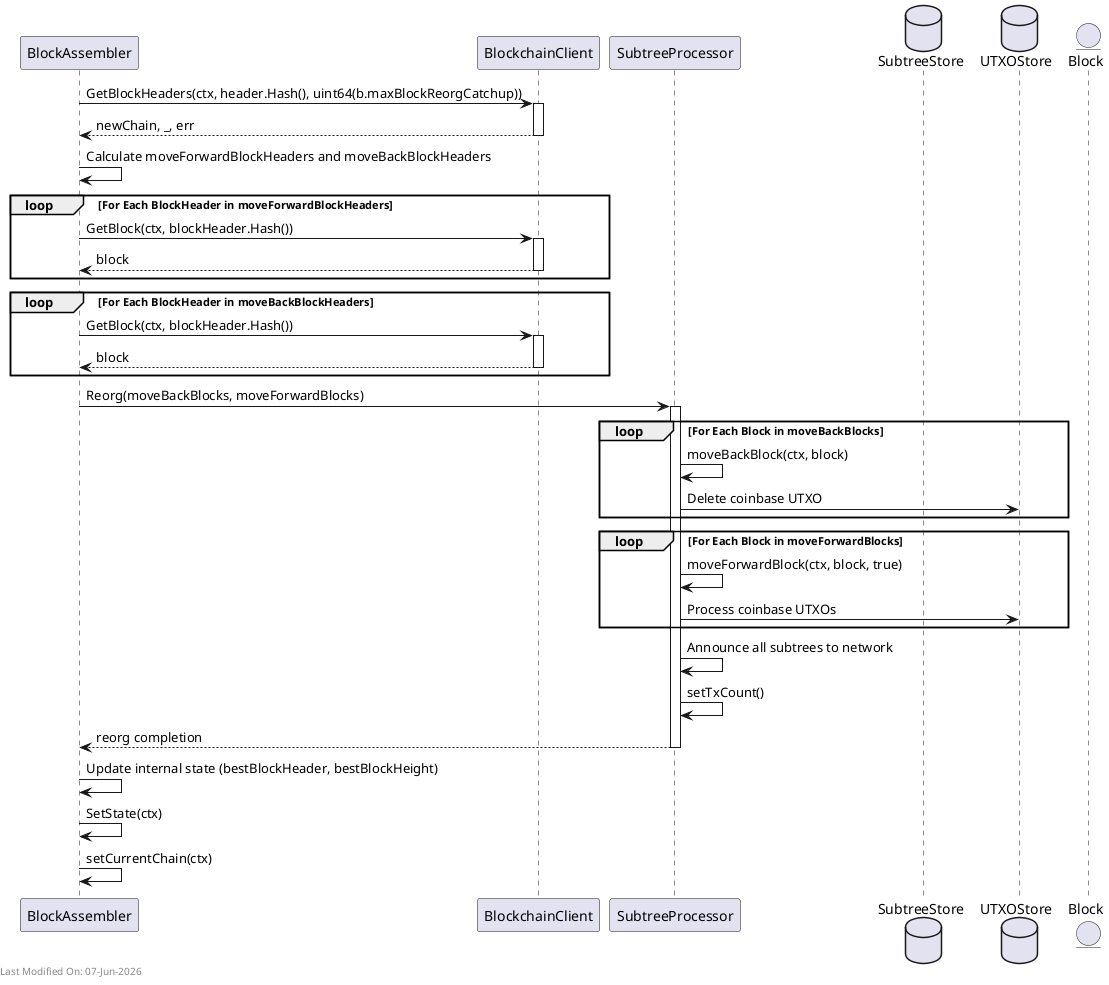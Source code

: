 @startuml
participant "BlockAssembler" as BA
participant "BlockchainClient" as BC
participant "SubtreeProcessor" as STP
database "SubtreeStore" as SStore
database "UTXOStore" as UTXOStore
entity "Block" as BlockEntity

BA -> BC : GetBlockHeaders(ctx, header.Hash(), uint64(b.maxBlockReorgCatchup))
activate BC
BC --> BA : newChain, _, err
deactivate BC

BA -> BA : Calculate moveForwardBlockHeaders and moveBackBlockHeaders

loop For Each BlockHeader in moveForwardBlockHeaders
    BA -> BC : GetBlock(ctx, blockHeader.Hash())
    activate BC
    BC --> BA : block
    deactivate BC
end

loop For Each BlockHeader in moveBackBlockHeaders
    BA -> BC : GetBlock(ctx, blockHeader.Hash())
    activate BC
    BC --> BA : block
    deactivate BC
end

BA -> STP : Reorg(moveBackBlocks, moveForwardBlocks)
activate STP

loop For Each Block in moveBackBlocks
    STP -> STP : moveBackBlock(ctx, block)
    STP -> UTXOStore : Delete coinbase UTXO
end

loop For Each Block in moveForwardBlocks
    STP -> STP : moveForwardBlock(ctx, block, true)
    STP -> UTXOStore : Process coinbase UTXOs
end

STP -> STP : Announce all subtrees to network
STP -> STP : setTxCount()

STP --> BA : reorg completion
deactivate STP

BA -> BA : Update internal state (bestBlockHeader, bestBlockHeight)
BA -> BA : SetState(ctx)
BA -> BA : setCurrentChain(ctx)

left footer Last Modified On: %date("dd-MMM-yyyy")

@enduml
